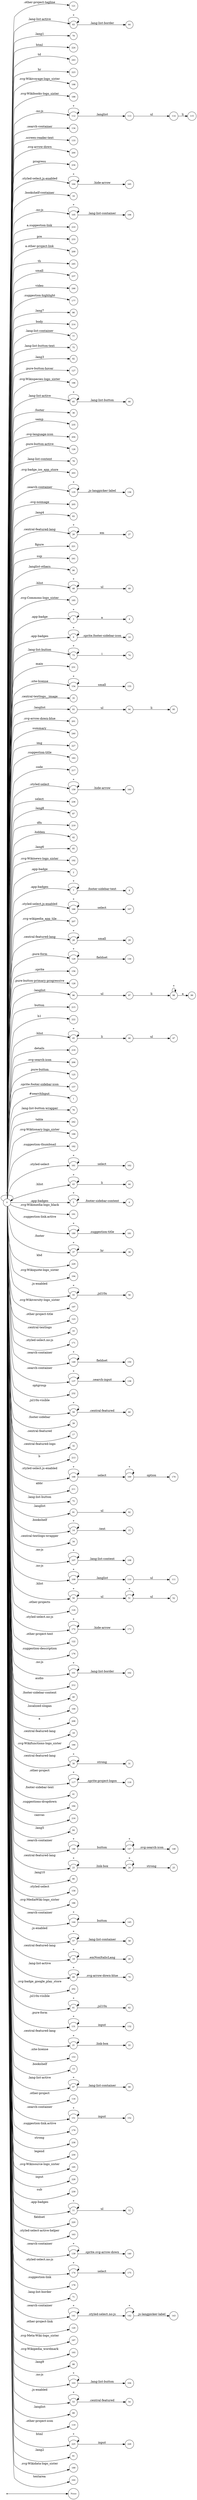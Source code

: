 digraph NFA {
  rankdir=LR;
  node [shape=circle, fontsize=10];
  __start [shape=point, label=""];
  __start -> None;
  121 [label="121"];
  63 [label="63"];
  64 [label="64"];
  79 [label="79"];
  224 [label="224"];
  243 [label="243"];
  20 [label="20"];
  223 [label="223"];
  198 [label="198"];
  188 [label="188"];
  112 [label="112"];
  70 [label="70"];
  134 [label="134"];
  133 [label="133"];
  200 [label="200"];
  234 [label="234"];
  110 [label="110"];
  164 [label="164"];
  113 [label="113"];
  16 [label="16"];
  105 [label="105"];
  210 [label="210"];
  233 [label="233"];
  209 [label="209"];
  245 [label="245"];
  237 [label="237"];
  246 [label="246"];
  177 [label="177"];
  44 [label="44"];
  86 [label="86"];
  12 [label="12"];
  118 [label="118"];
  142 [label="142"];
  214 [label="214"];
  77 [label="77"];
  75 [label="75"];
  82 [label="82"];
  127 [label="127"];
  196 [label="196"];
  74 [label="74"];
  65 [label="65"];
  36 [label="36"];
  235 [label="235"];
  102 [label="102"];
  132 [label="132"];
  204 [label="204"];
  152 [label="152"];
  126 [label="126"];
  115 [label="115"];
  108 [label="108"];
  78 [label="78"];
  203 [label="203"];
  104 [label="104"];
  135 [label="135"];
  98 [label="98"];
  205 [label="205"];
  83 [label="83"];
  138 [label="138"];
  26 [label="26"];
  173 [label="173"];
  221 [label="221"];
  241 [label="241"];
  90 [label="90"];
  130 [label="130"];
  170 [label="170"];
  48 [label="48"];
  25 [label="25"];
  185 [label="185"];
  3 [label="3"];
  47 [label="47"];
  155 [label="155"];
  9 [label="9"];
  73 [label="73"];
  92 [label="92"];
  95 [label="95"];
  231 [label="231"];
  94 [label="94"];
  154 [label="154"];
  35 [label="35"];
  93 [label="93"];
  201 [label="201"];
  226 [label="226"];
  240 [label="240"];
  227 [label="227"];
  140 [label="140"];
  183 [label="183"];
  181 [label="181"];
  217 [label="217"];
  38 [label="38"];
  159 [label="159"];
  29 [label="29"];
  236 [label="236"];
  87 [label="87"];
  219 [label="219"];
  42 [label="42"];
  85 [label="85"];
  192 [label="192"];
  46 [label="46"];
  2 [label="2"];
  7 [label="7"];
  166 [label="166"];
  207 [label="207"];
  28 [label="28"];
  129 [label="129"];
  56 [label="56"];
  156 [label="156"];
  128 [label="128"];
  31 [label="31"];
  96 [label="96"];
  215 [label="215"];
  52 [label="52"];
  222 [label="222"];
  45 [label="45"];
  218 [label="218"];
  206 [label="206"];
  125 [label="125"];
  157 [label="157"];
  1 [label="1"];
  27 [label="27"];
  76 [label="76"];
  242 [label="242"];
  199 [label="199"];
  0 [label="0"];
  182 [label="182"];
  161 [label="161"];
  162 [label="162"];
  43 [label="43"];
  165 [label="165"];
  5 [label="5"];
  191 [label="191"];
  68 [label="68"];
  147 [label="147"];
  180 [label="180"];
  169 [label="169"];
  37 [label="37"];
  54 [label="54"];
  229 [label="229"];
  194 [label="194"];
  55 [label="55"];
  175 [label="175"];
  197 [label="197"];
  123 [label="123"];
  167 [label="167"];
  114 [label="114"];
  33 [label="33"];
  150 [label="150"];
  171 [label="171"];
  149 [label="149"];
  62 [label="62"];
  137 [label="137"];
  232 [label="232"];
  59 [label="59"];
  39 [label="39"];
  97 [label="97"];
  17 [label="17"];
  32 [label="32"];
  51 [label="51"];
  213 [label="213"];
  168 [label="168"];
  211 [label="211"];
  72 [label="72"];
  91 [label="91"];
  14 [label="14"];
  34 [label="34"];
  66 [label="66"];
  107 [label="107"];
  109 [label="109"];
  50 [label="50"];
  124 [label="124"];
  172 [label="172"];
  122 [label="122"];
  176 [label="176"];
  101 [label="101"];
  212 [label="212"];
  10 [label="10"];
  40 [label="40"];
  100 [label="100"];
  208 [label="208"];
  18 [label="18"];
  143 [label="143"];
  49 [label="49"];
  190 [label="190"];
  30 [label="30"];
  111 [label="111"];
  148 [label="148"];
  117 [label="117"];
  41 [label="41"];
  184 [label="184"];
  216 [label="216"];
  84 [label="84"];
  146 [label="146"];
  23 [label="23"];
  80 [label="80"];
  158 [label="158"];
  15 [label="15"];
  186 [label="186"];
  58 [label="58"];
  144 [label="144"];
  57 [label="57"];
  19 [label="19"];
  69 [label="69"];
  202 [label="202"];
  61 [label="61"];
  8 [label="8"];
  131 [label="131"];
  160 [label="160"];
  21 [label="21"];
  153 [label="153"];
  99 [label="99"];
  13 [label="13"];
  67 [label="67"];
  136 [label="136"];
  116 [label="116"];
  151 [label="151"];
  179 [label="179"];
  238 [label="238"];
  145 [label="145"];
  230 [label="230"];
  22 [label="22"];
  195 [label="195"];
  228 [label="228"];
  239 [label="239"];
  11 [label="11"];
  220 [label="220"];
  163 [label="163"];
  139 [label="139"];
  4 [label="4"];
  174 [label="174"];
  178 [label="178"];
  71 [label="71"];
  141 [label="141"];
  120 [label="120"];
  187 [label="187"];
  193 [label="193"];
  88 [label="88"];
  103 [label="103"];
  53 [label="53"];
  24 [label="24"];
  106 [label="106"];
  89 [label="89"];
  119 [label="119"];
  225 [label="225"];
  81 [label="81"];
  6 [label="6"];
  189 [label="189"];
  244 [label="244"];
  60 [label="60"];
  { node [shape=doublecircle]; 1 2 4 6 8 10 12 13 15 16 17 18 20 22 25 27 29 31 32 33 34 35 36 38 39 40 41 42 44 47 49 52 54 56 58 60 62 64 66 68 70 71 72 74 75 76 77 78 79 80 81 82 83 84 85 86 87 88 89 90 92 95 99 100 102 104 106 108 111 115 116 118 119 120 121 122 123 124 125 126 127 128 130 132 133 134 136 138 140 143 145 148 150 152 153 155 156 157 158 160 162 163 165 167 170 171 173 175 176 177 178 179 181 182 183 184 185 186 187 188 189 190 191 192 193 194 195 196 197 198 199 200 201 202 203 204 205 206 207 208 209 210 211 212 213 214 215 216 217 218 219 220 221 222 223 224 226 227 228 229 230 231 232 233 234 235 236 237 238 239 240 241 242 243 244 245 246 }
  0 -> 0 [label="*"];
  0 -> 1 [label="#searchInput"];
  0 -> 2 [label=".app-badge"];
  0 -> 3 [label=".app-badge"];
  3 -> 3 [label="*"];
  3 -> 4 [label="a"];
  0 -> 5 [label=".app-badges"];
  5 -> 5 [label="*"];
  5 -> 6 [label=".footer-sidebar-content"];
  0 -> 7 [label=".app-badges"];
  7 -> 7 [label="*"];
  7 -> 8 [label=".footer-sidebar-text"];
  0 -> 9 [label=".app-badges"];
  9 -> 9 [label="*"];
  9 -> 10 [label=".sprite.footer-sidebar-icon"];
  0 -> 11 [label=".app-badges"];
  11 -> 11 [label="*"];
  11 -> 12 [label="ul"];
  0 -> 13 [label=".bookshelf"];
  0 -> 14 [label=".bookshelf"];
  14 -> 14 [label="*"];
  14 -> 15 [label=".text"];
  0 -> 16 [label=".bookshelf-container"];
  0 -> 17 [label=".central-featured"];
  0 -> 18 [label=".central-featured-lang"];
  0 -> 19 [label=".central-featured-lang"];
  19 -> 19 [label="*"];
  19 -> 20 [label=".emNonItalicLang"];
  0 -> 21 [label=".central-featured-lang"];
  21 -> 21 [label="*"];
  21 -> 22 [label=".link-box"];
  0 -> 23 [label=".central-featured-lang"];
  23 -> 23 [label="*"];
  23 -> 24 [label=".link-box"];
  24 -> 24 [label="*"];
  24 -> 25 [label="strong"];
  0 -> 26 [label=".central-featured-lang"];
  26 -> 26 [label="*"];
  26 -> 27 [label="em"];
  0 -> 28 [label=".central-featured-lang"];
  28 -> 28 [label="*"];
  28 -> 29 [label="small"];
  0 -> 30 [label=".central-featured-lang"];
  30 -> 30 [label="*"];
  30 -> 31 [label="strong"];
  0 -> 32 [label=".central-featured-logo"];
  0 -> 33 [label=".central-textlogo"];
  0 -> 34 [label=".central-textlogo-wrapper"];
  0 -> 35 [label=".central-textlogo__image"];
  0 -> 36 [label=".footer"];
  0 -> 37 [label=".footer"];
  37 -> 37 [label="*"];
  37 -> 38 [label="hr"];
  0 -> 39 [label=".footer-sidebar"];
  0 -> 40 [label=".footer-sidebar-content"];
  0 -> 41 [label=".footer-sidebar-text"];
  0 -> 42 [label=".hidden"];
  0 -> 43 [label=".hlist"];
  43 -> 43 [label="*"];
  43 -> 44 [label="li"];
  0 -> 45 [label=".hlist"];
  45 -> 45 [label="*"];
  45 -> 46 [label="li"];
  46 -> 47 [label="ul"];
  0 -> 48 [label=".hlist"];
  48 -> 48 [label="*"];
  48 -> 49 [label="ul"];
  0 -> 50 [label=".hlist"];
  50 -> 50 [label="*"];
  50 -> 51 [label="ul"];
  51 -> 51 [label="*"];
  51 -> 52 [label="ul"];
  0 -> 53 [label=".js-enabled"];
  53 -> 53 [label="*"];
  53 -> 54 [label=".central-featured"];
  0 -> 55 [label=".js-enabled"];
  55 -> 55 [label="*"];
  55 -> 56 [label=".jsl10n"];
  0 -> 57 [label=".js-enabled"];
  57 -> 57 [label="*"];
  57 -> 58 [label=".lang-list-container"];
  0 -> 59 [label=".jsl10n-visible"];
  59 -> 59 [label="*"];
  59 -> 60 [label=".central-featured"];
  0 -> 61 [label=".jsl10n-visible"];
  61 -> 61 [label="*"];
  61 -> 62 [label=".jsl10n"];
  0 -> 63 [label=".lang-list-active"];
  63 -> 63 [label="*"];
  63 -> 64 [label=".lang-list-border"];
  0 -> 65 [label=".lang-list-active"];
  65 -> 65 [label="*"];
  65 -> 66 [label=".lang-list-button"];
  0 -> 67 [label=".lang-list-active"];
  67 -> 67 [label="*"];
  67 -> 68 [label=".lang-list-container"];
  0 -> 69 [label=".lang-list-active"];
  69 -> 69 [label="*"];
  69 -> 70 [label=".svg-arrow-down-blue"];
  0 -> 71 [label=".lang-list-border"];
  0 -> 72 [label=".lang-list-button"];
  0 -> 73 [label=".lang-list-button"];
  73 -> 73 [label="*"];
  73 -> 74 [label="i"];
  0 -> 75 [label=".lang-list-button-text"];
  0 -> 76 [label=".lang-list-button-wrapper"];
  0 -> 77 [label=".lang-list-container"];
  0 -> 78 [label=".lang-list-content"];
  0 -> 79 [label=".lang1"];
  0 -> 80 [label=".lang10"];
  0 -> 81 [label=".lang2"];
  0 -> 82 [label=".lang3"];
  0 -> 83 [label=".lang4"];
  0 -> 84 [label=".lang5"];
  0 -> 85 [label=".lang6"];
  0 -> 86 [label=".lang7"];
  0 -> 87 [label=".lang8"];
  0 -> 88 [label=".lang9"];
  0 -> 89 [label=".langlist"];
  0 -> 90 [label=".langlist-others"];
  0 -> 91 [label=".langlist"];
  91 -> 92 [label="ul"];
  0 -> 93 [label=".langlist"];
  93 -> 94 [label="ul"];
  94 -> 95 [label="li"];
  0 -> 96 [label=".langlist"];
  96 -> 97 [label="ul"];
  97 -> 98 [label="li"];
  98 -> 98 [label="*"];
  98 -> 99 [label="a"];
  0 -> 100 [label=".localized-slogan"];
  0 -> 101 [label=".no-js"];
  101 -> 101 [label="*"];
  101 -> 102 [label=".lang-list-border"];
  0 -> 103 [label=".no-js"];
  103 -> 103 [label="*"];
  103 -> 104 [label=".lang-list-button"];
  0 -> 105 [label=".no-js"];
  105 -> 105 [label="*"];
  105 -> 106 [label=".lang-list-container"];
  0 -> 107 [label=".no-js"];
  107 -> 107 [label="*"];
  107 -> 108 [label=".lang-list-content"];
  0 -> 109 [label=".no-js"];
  109 -> 109 [label="*"];
  109 -> 110 [label=".langlist"];
  110 -> 111 [label="ul"];
  0 -> 112 [label=".no-js"];
  112 -> 112 [label="*"];
  112 -> 113 [label=".langlist"];
  113 -> 114 [label="ul"];
  114 -> 115 [label="li"];
  0 -> 116 [label=".other-project"];
  0 -> 117 [label=".other-project"];
  117 -> 117 [label="*"];
  117 -> 118 [label=".sprite-project-logos"];
  0 -> 119 [label=".other-project-icon"];
  0 -> 120 [label=".other-project-link"];
  0 -> 121 [label=".other-project-tagline"];
  0 -> 122 [label=".other-project-text"];
  0 -> 123 [label=".other-project-title"];
  0 -> 124 [label=".other-projects"];
  0 -> 125 [label=".pure-button"];
  0 -> 126 [label=".pure-button-active"];
  0 -> 127 [label=".pure-button-hover"];
  0 -> 128 [label=".pure-button-primary-progressive"];
  0 -> 129 [label=".pure-form"];
  129 -> 129 [label="*"];
  129 -> 130 [label="fieldset"];
  0 -> 131 [label=".pure-form"];
  131 -> 131 [label="*"];
  131 -> 132 [label="input"];
  0 -> 133 [label=".screen-reader-text"];
  0 -> 134 [label=".search-container"];
  0 -> 135 [label=".search-container"];
  135 -> 135 [label="*"];
  135 -> 136 [label=".js-langpicker-label"];
  0 -> 137 [label=".search-container"];
  137 -> 137 [label="*"];
  137 -> 138 [label=".search-input"];
  0 -> 139 [label=".search-container"];
  139 -> 139 [label="*"];
  139 -> 140 [label=".sprite.svg-arrow-down"];
  0 -> 141 [label=".search-container"];
  141 -> 141 [label="*"];
  141 -> 142 [label=".styled-select.no-js"];
  142 -> 142 [label="*"];
  142 -> 143 [label=".js-langpicker-label"];
  0 -> 144 [label=".search-container"];
  144 -> 144 [label="*"];
  144 -> 145 [label="button"];
  0 -> 146 [label=".search-container"];
  146 -> 146 [label="*"];
  146 -> 147 [label="button"];
  147 -> 147 [label="*"];
  147 -> 148 [label=".svg-search-icon"];
  0 -> 149 [label=".search-container"];
  149 -> 149 [label="*"];
  149 -> 150 [label="fieldset"];
  0 -> 151 [label=".search-container"];
  151 -> 151 [label="*"];
  151 -> 152 [label="input"];
  0 -> 153 [label=".site-license"];
  0 -> 154 [label=".site-license"];
  154 -> 154 [label="*"];
  154 -> 155 [label="small"];
  0 -> 156 [label=".sprite"];
  0 -> 157 [label=".sprite.footer-sidebar-icon"];
  0 -> 158 [label=".styled-select"];
  0 -> 159 [label=".styled-select"];
  159 -> 159 [label="*"];
  159 -> 160 [label=".hide-arrow"];
  0 -> 161 [label=".styled-select"];
  161 -> 161 [label="*"];
  161 -> 162 [label="select"];
  0 -> 163 [label=".styled-select-active-helper"];
  0 -> 164 [label=".styled-select.js-enabled"];
  164 -> 164 [label="*"];
  164 -> 165 [label=".hide-arrow"];
  0 -> 166 [label=".styled-select.js-enabled"];
  166 -> 166 [label="*"];
  166 -> 167 [label="select"];
  0 -> 168 [label=".styled-select.js-enabled"];
  168 -> 168 [label="*"];
  168 -> 169 [label="select"];
  169 -> 169 [label="*"];
  169 -> 170 [label="option"];
  0 -> 171 [label=".styled-select.no-js"];
  0 -> 172 [label=".styled-select.no-js"];
  172 -> 172 [label="*"];
  172 -> 173 [label=".hide-arrow"];
  0 -> 174 [label=".styled-select.no-js"];
  174 -> 174 [label="*"];
  174 -> 175 [label="select"];
  0 -> 176 [label=".suggestion-description"];
  0 -> 177 [label=".suggestion-highlight"];
  0 -> 178 [label=".suggestion-link"];
  0 -> 179 [label=".suggestion-link.active"];
  0 -> 180 [label=".suggestion-link.active"];
  180 -> 180 [label="*"];
  180 -> 181 [label=".suggestion-title"];
  0 -> 182 [label=".suggestion-thumbnail"];
  0 -> 183 [label=".suggestion-title"];
  0 -> 184 [label=".suggestions-dropdown"];
  0 -> 185 [label=".svg-Commons-logo_sister"];
  0 -> 186 [label=".svg-MediaWiki-logo_sister"];
  0 -> 187 [label=".svg-Meta-Wiki-logo_sister"];
  0 -> 188 [label=".svg-Wikibooks-logo_sister"];
  0 -> 189 [label=".svg-Wikidata-logo_sister"];
  0 -> 190 [label=".svg-Wikifunctions-logo_sister"];
  0 -> 191 [label=".svg-Wikimedia-logo_black"];
  0 -> 192 [label=".svg-Wikinews-logo_sister"];
  0 -> 193 [label=".svg-Wikipedia_wordmark"];
  0 -> 194 [label=".svg-Wikiquote-logo_sister"];
  0 -> 195 [label=".svg-Wikisource-logo_sister"];
  0 -> 196 [label=".svg-Wikispecies-logo_sister"];
  0 -> 197 [label=".svg-Wikiversity-logo_sister"];
  0 -> 198 [label=".svg-Wikivoyage-logo_sister"];
  0 -> 199 [label=".svg-Wiktionary-logo_sister"];
  0 -> 200 [label=".svg-arrow-down"];
  0 -> 201 [label=".svg-arrow-down-blue"];
  0 -> 202 [label=".svg-badge_google_play_store"];
  0 -> 203 [label=".svg-badge_ios_app_store"];
  0 -> 204 [label=".svg-language-icon"];
  0 -> 205 [label=".svg-noimage"];
  0 -> 206 [label=".svg-search-icon"];
  0 -> 207 [label=".svg-wikipedia_app_tile"];
  0 -> 208 [label="a"];
  0 -> 209 [label="a.other-project-link"];
  0 -> 210 [label="a.suggestion-link"];
  0 -> 211 [label="abbr"];
  0 -> 212 [label="audio"];
  0 -> 213 [label="b"];
  0 -> 214 [label="body"];
  0 -> 215 [label="button"];
  0 -> 216 [label="canvas"];
  0 -> 217 [label="code"];
  0 -> 218 [label="details"];
  0 -> 219 [label="dfn"];
  0 -> 220 [label="fieldset"];
  0 -> 221 [label="figure"];
  0 -> 222 [label="h1"];
  0 -> 223 [label="hr"];
  0 -> 224 [label="html"];
  0 -> 225 [label="html"];
  225 -> 225 [label="*"];
  225 -> 226 [label="input"];
  0 -> 227 [label="img"];
  0 -> 228 [label="input"];
  0 -> 229 [label="kbd"];
  0 -> 230 [label="legend"];
  0 -> 231 [label="main"];
  0 -> 232 [label="optgroup"];
  0 -> 233 [label="pre"];
  0 -> 234 [label="progress"];
  0 -> 235 [label="samp"];
  0 -> 236 [label="select"];
  0 -> 237 [label="small"];
  0 -> 238 [label="strong"];
  0 -> 239 [label="sub"];
  0 -> 240 [label="summary"];
  0 -> 241 [label="sup"];
  0 -> 242 [label="table"];
  0 -> 243 [label="td"];
  0 -> 244 [label="textarea"];
  0 -> 245 [label="th"];
  0 -> 246 [label="video"];
}
